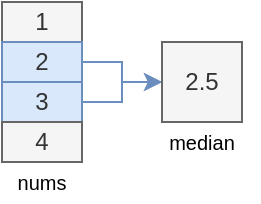 <mxfile version="26.0.9">
  <diagram name="1" id="v78UHGKYpx8rpKMx-zi2">
    <mxGraphModel dx="2074" dy="1231" grid="1" gridSize="10" guides="1" tooltips="1" connect="1" arrows="1" fold="1" page="1" pageScale="1" pageWidth="200" pageHeight="180" math="0" shadow="0">
      <root>
        <mxCell id="BKdazhWuhiunEg_XWj6L-0" />
        <mxCell id="BKdazhWuhiunEg_XWj6L-1" parent="BKdazhWuhiunEg_XWj6L-0" />
        <mxCell id="BKdazhWuhiunEg_XWj6L-4" value="1" style="rounded=0;whiteSpace=wrap;html=1;fillColor=#f5f5f5;fontColor=#333333;strokeColor=#666666;" parent="BKdazhWuhiunEg_XWj6L-1" vertex="1">
          <mxGeometry x="40" y="40" width="40" height="20" as="geometry" />
        </mxCell>
        <mxCell id="BKdazhWuhiunEg_XWj6L-6" value="nums" style="text;html=1;align=center;verticalAlign=middle;whiteSpace=wrap;rounded=0;fontSize=10;" parent="BKdazhWuhiunEg_XWj6L-1" vertex="1">
          <mxGeometry x="40" y="120" width="40" height="20" as="geometry" />
        </mxCell>
        <mxCell id="0MSGtaZruwX8gGlGpGw8-1" style="edgeStyle=orthogonalEdgeStyle;rounded=0;orthogonalLoop=1;jettySize=auto;html=1;exitX=1;exitY=0.5;exitDx=0;exitDy=0;entryX=0;entryY=0.5;entryDx=0;entryDy=0;fillColor=#dae8fc;strokeColor=#6c8ebf;" parent="BKdazhWuhiunEg_XWj6L-1" source="BKdazhWuhiunEg_XWj6L-8" target="0MSGtaZruwX8gGlGpGw8-0" edge="1">
          <mxGeometry relative="1" as="geometry" />
        </mxCell>
        <mxCell id="BKdazhWuhiunEg_XWj6L-8" value="2" style="rounded=0;whiteSpace=wrap;html=1;fillColor=#dae8fc;strokeColor=#6c8ebf;fontColor=#333333;" parent="BKdazhWuhiunEg_XWj6L-1" vertex="1">
          <mxGeometry x="40" y="60" width="40" height="20" as="geometry" />
        </mxCell>
        <mxCell id="0MSGtaZruwX8gGlGpGw8-2" style="edgeStyle=orthogonalEdgeStyle;rounded=0;orthogonalLoop=1;jettySize=auto;html=1;exitX=1;exitY=0.5;exitDx=0;exitDy=0;fillColor=#dae8fc;strokeColor=#6c8ebf;" parent="BKdazhWuhiunEg_XWj6L-1" source="0MSGtaZruwX8gGlGpGw8-0" edge="1">
          <mxGeometry relative="1" as="geometry">
            <mxPoint x="160" y="80" as="targetPoint" />
          </mxGeometry>
        </mxCell>
        <mxCell id="i-Jp3sLyabwHl7Vijzl8-1" value="3" style="rounded=0;whiteSpace=wrap;html=1;fillColor=#dae8fc;strokeColor=#6c8ebf;fontColor=#333333;" parent="BKdazhWuhiunEg_XWj6L-1" vertex="1">
          <mxGeometry x="40" y="80" width="40" height="20" as="geometry" />
        </mxCell>
        <mxCell id="i-Jp3sLyabwHl7Vijzl8-3" value="4" style="rounded=0;whiteSpace=wrap;html=1;fillColor=#f5f5f5;fontColor=#333333;strokeColor=#666666;" parent="BKdazhWuhiunEg_XWj6L-1" vertex="1">
          <mxGeometry x="40" y="100" width="40" height="20" as="geometry" />
        </mxCell>
        <mxCell id="0MSGtaZruwX8gGlGpGw8-3" value="median" style="text;html=1;align=center;verticalAlign=middle;whiteSpace=wrap;rounded=0;fontSize=10;" parent="BKdazhWuhiunEg_XWj6L-1" vertex="1">
          <mxGeometry x="120" y="100" width="40" height="20" as="geometry" />
        </mxCell>
        <mxCell id="TPRdk9FkYrA5EM5iWgX_-1" value="" style="edgeStyle=orthogonalEdgeStyle;rounded=0;orthogonalLoop=1;jettySize=auto;html=1;exitX=1;exitY=0.5;exitDx=0;exitDy=0;fillColor=#dae8fc;strokeColor=#6c8ebf;" parent="BKdazhWuhiunEg_XWj6L-1" source="i-Jp3sLyabwHl7Vijzl8-1" target="0MSGtaZruwX8gGlGpGw8-0" edge="1">
          <mxGeometry relative="1" as="geometry">
            <mxPoint x="160" y="80" as="targetPoint" />
            <mxPoint x="80" y="90" as="sourcePoint" />
          </mxGeometry>
        </mxCell>
        <mxCell id="0MSGtaZruwX8gGlGpGw8-0" value="2.5" style="rounded=0;whiteSpace=wrap;html=1;fillColor=#f5f5f5;fontColor=#333333;strokeColor=#666666;" parent="BKdazhWuhiunEg_XWj6L-1" vertex="1">
          <mxGeometry x="120" y="60" width="40" height="40" as="geometry" />
        </mxCell>
      </root>
    </mxGraphModel>
  </diagram>
</mxfile>
